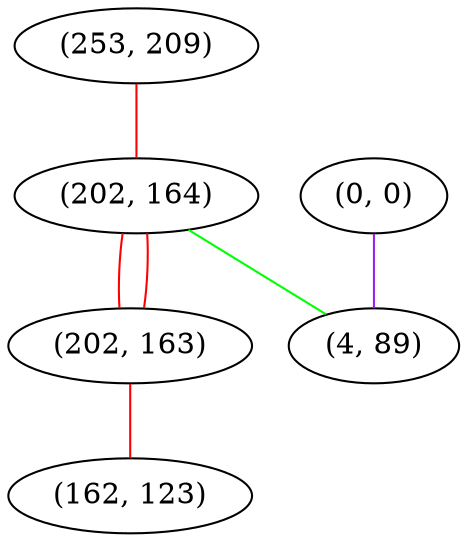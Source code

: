 graph "" {
"(253, 209)";
"(0, 0)";
"(202, 164)";
"(202, 163)";
"(4, 89)";
"(162, 123)";
"(253, 209)" -- "(202, 164)"  [color=red, key=0, weight=1];
"(0, 0)" -- "(4, 89)"  [color=purple, key=0, weight=4];
"(202, 164)" -- "(202, 163)"  [color=red, key=0, weight=1];
"(202, 164)" -- "(202, 163)"  [color=red, key=1, weight=1];
"(202, 164)" -- "(4, 89)"  [color=green, key=0, weight=2];
"(202, 163)" -- "(162, 123)"  [color=red, key=0, weight=1];
}
